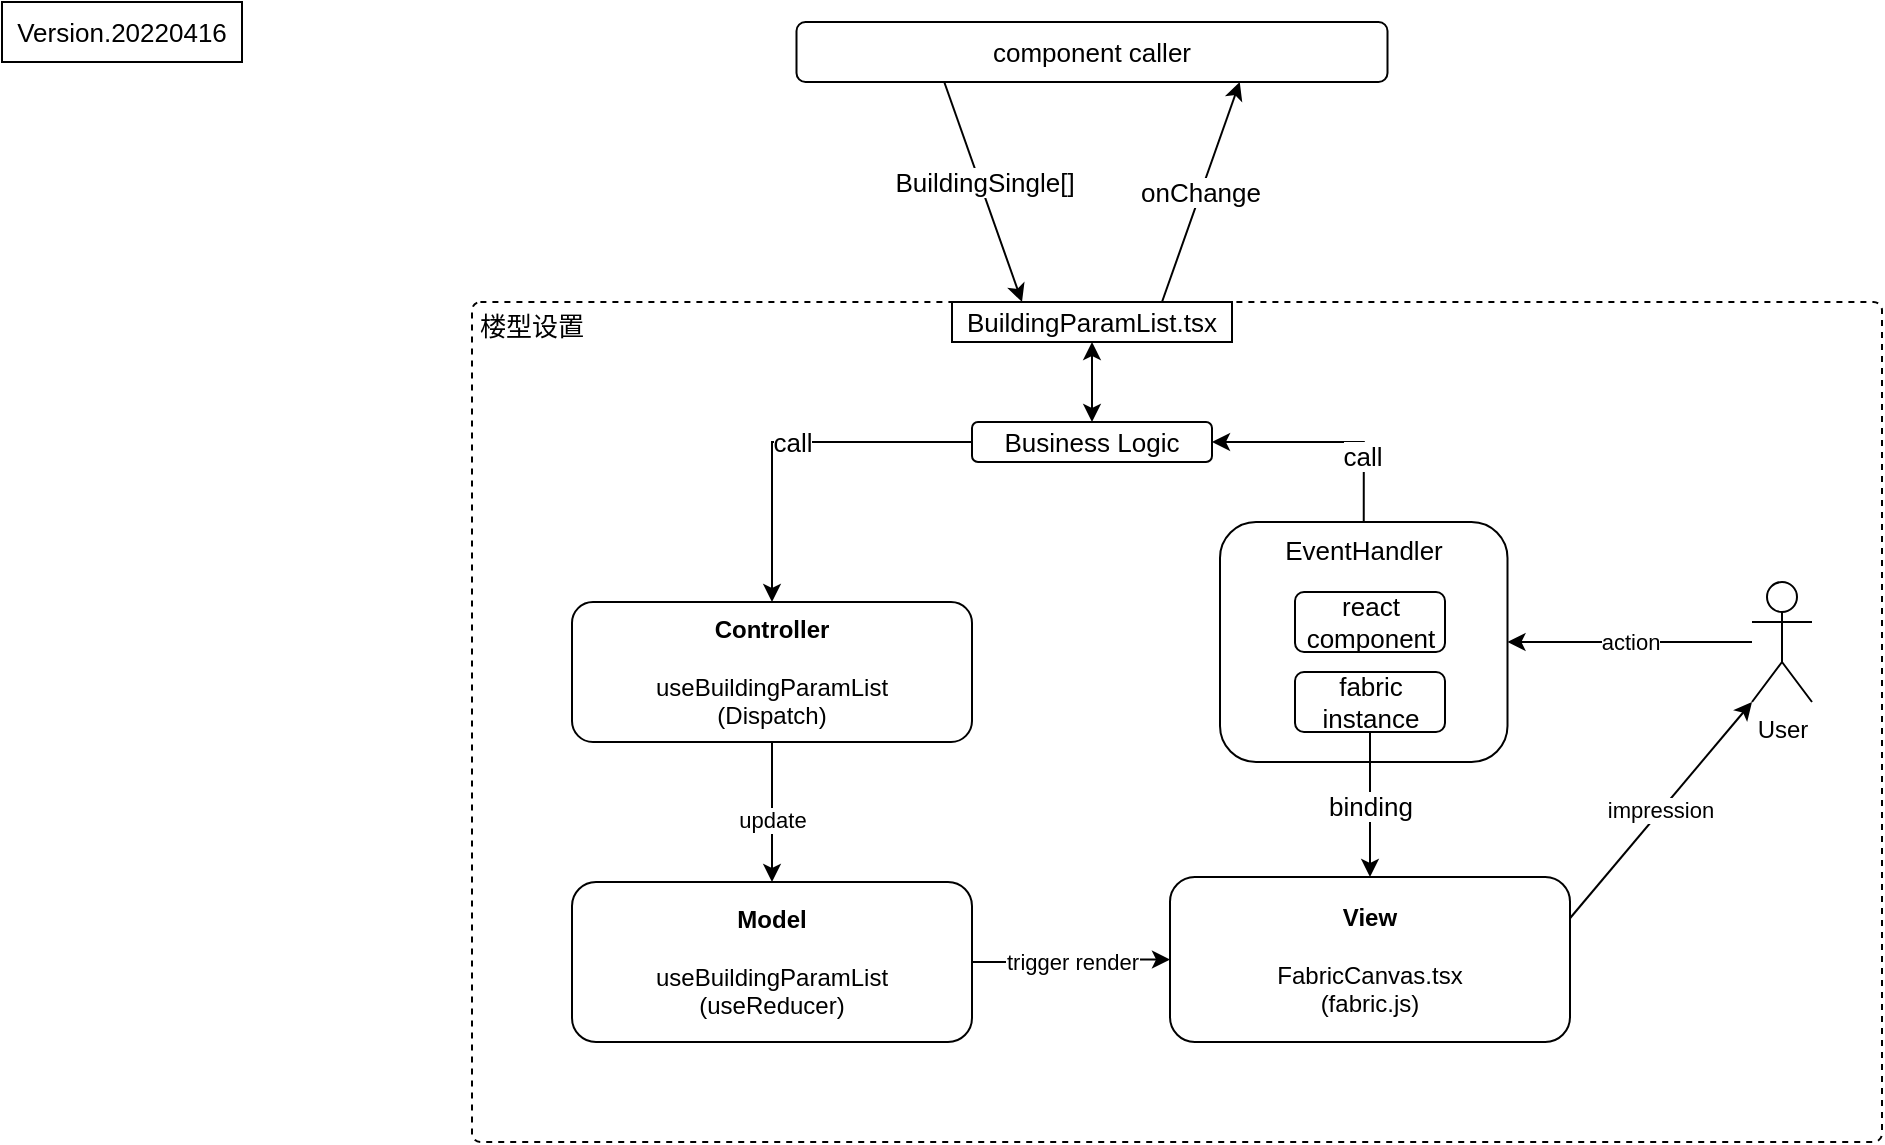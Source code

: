 <mxfile version="17.4.5" type="github">
  <diagram id="iNAbT4ZjKwSS9VTHxPly" name="Page-1">
    <mxGraphModel dx="1426" dy="705" grid="1" gridSize="10" guides="1" tooltips="1" connect="1" arrows="1" fold="1" page="1" pageScale="1" pageWidth="1169" pageHeight="827" math="0" shadow="0">
      <root>
        <mxCell id="0" />
        <mxCell id="1" parent="0" />
        <mxCell id="yi1e-nU_LknlOLcjZhY8-31" value="楼型设置" style="rounded=1;whiteSpace=wrap;html=1;labelBorderColor=none;fontSize=13;fillColor=none;dashed=1;align=left;verticalAlign=top;arcSize=1;spacing=0;spacingLeft=4;" vertex="1" parent="1">
          <mxGeometry x="245" y="160" width="705" height="420" as="geometry" />
        </mxCell>
        <mxCell id="yi1e-nU_LknlOLcjZhY8-15" style="edgeStyle=orthogonalEdgeStyle;rounded=0;orthogonalLoop=1;jettySize=auto;html=1;exitX=0.5;exitY=1;exitDx=0;exitDy=0;entryX=0.5;entryY=0;entryDx=0;entryDy=0;" edge="1" parent="1" source="yi1e-nU_LknlOLcjZhY8-1" target="yi1e-nU_LknlOLcjZhY8-4">
          <mxGeometry relative="1" as="geometry" />
        </mxCell>
        <mxCell id="yi1e-nU_LknlOLcjZhY8-16" value="update" style="edgeLabel;html=1;align=center;verticalAlign=middle;resizable=0;points=[];" vertex="1" connectable="0" parent="yi1e-nU_LknlOLcjZhY8-15">
          <mxGeometry x="0.094" relative="1" as="geometry">
            <mxPoint as="offset" />
          </mxGeometry>
        </mxCell>
        <mxCell id="yi1e-nU_LknlOLcjZhY8-1" value="&lt;b&gt;Controller&lt;/b&gt;&lt;br&gt;&lt;br&gt;useBuildingParamList&lt;br&gt;(Dispatch)" style="rounded=1;whiteSpace=wrap;html=1;fillColor=none;" vertex="1" parent="1">
          <mxGeometry x="295" y="310" width="200" height="70" as="geometry" />
        </mxCell>
        <mxCell id="yi1e-nU_LknlOLcjZhY8-2" value="User" style="shape=umlActor;verticalLabelPosition=bottom;verticalAlign=top;html=1;outlineConnect=0;fillColor=none;" vertex="1" parent="1">
          <mxGeometry x="885" y="300" width="30" height="60" as="geometry" />
        </mxCell>
        <mxCell id="yi1e-nU_LknlOLcjZhY8-14" value="trigger render" style="edgeStyle=orthogonalEdgeStyle;rounded=0;orthogonalLoop=1;jettySize=auto;html=1;exitX=1;exitY=0.5;exitDx=0;exitDy=0;entryX=0;entryY=0.5;entryDx=0;entryDy=0;" edge="1" parent="1" source="yi1e-nU_LknlOLcjZhY8-4" target="yi1e-nU_LknlOLcjZhY8-5">
          <mxGeometry relative="1" as="geometry" />
        </mxCell>
        <mxCell id="yi1e-nU_LknlOLcjZhY8-4" value="&lt;b&gt;Model&lt;br&gt;&lt;br&gt;&lt;/b&gt;useBuildingParamList&lt;br&gt;(useReducer)" style="rounded=1;whiteSpace=wrap;html=1;fillColor=none;" vertex="1" parent="1">
          <mxGeometry x="295" y="450" width="200" height="80" as="geometry" />
        </mxCell>
        <mxCell id="yi1e-nU_LknlOLcjZhY8-6" value="impression" style="endArrow=classic;html=1;rounded=0;exitX=1;exitY=0.25;exitDx=0;exitDy=0;entryX=0;entryY=1;entryDx=0;entryDy=0;entryPerimeter=0;" edge="1" parent="1" source="yi1e-nU_LknlOLcjZhY8-5" target="yi1e-nU_LknlOLcjZhY8-2">
          <mxGeometry width="50" height="50" relative="1" as="geometry">
            <mxPoint x="535" y="380" as="sourcePoint" />
            <mxPoint x="585" y="330" as="targetPoint" />
          </mxGeometry>
        </mxCell>
        <mxCell id="yi1e-nU_LknlOLcjZhY8-7" value="action" style="endArrow=classic;html=1;rounded=0;entryX=1;entryY=0.5;entryDx=0;entryDy=0;" edge="1" parent="1" source="yi1e-nU_LknlOLcjZhY8-2" target="yi1e-nU_LknlOLcjZhY8-21">
          <mxGeometry width="50" height="50" relative="1" as="geometry">
            <mxPoint x="535" y="380" as="sourcePoint" />
            <mxPoint x="765.0" y="438.167" as="targetPoint" />
          </mxGeometry>
        </mxCell>
        <mxCell id="yi1e-nU_LknlOLcjZhY8-9" value="" style="group" vertex="1" connectable="0" parent="1">
          <mxGeometry x="594" y="420" width="200" height="110" as="geometry" />
        </mxCell>
        <mxCell id="yi1e-nU_LknlOLcjZhY8-5" value="&lt;b&gt;View&lt;br&gt;&lt;/b&gt;&lt;br&gt;FabricCanvas.tsx&lt;br&gt;(fabric.js)" style="rounded=1;whiteSpace=wrap;html=1;fillColor=none;" vertex="1" parent="yi1e-nU_LknlOLcjZhY8-9">
          <mxGeometry y="27.5" width="200" height="82.5" as="geometry" />
        </mxCell>
        <mxCell id="yi1e-nU_LknlOLcjZhY8-18" value="call" style="edgeStyle=orthogonalEdgeStyle;rounded=0;orthogonalLoop=1;jettySize=auto;html=1;exitX=0;exitY=0.5;exitDx=0;exitDy=0;entryX=0.5;entryY=0;entryDx=0;entryDy=0;labelBackgroundColor=default;labelBorderColor=none;fontSize=13;" edge="1" parent="1" source="yi1e-nU_LknlOLcjZhY8-17" target="yi1e-nU_LknlOLcjZhY8-1">
          <mxGeometry relative="1" as="geometry" />
        </mxCell>
        <mxCell id="yi1e-nU_LknlOLcjZhY8-17" value="Business Logic" style="rounded=1;whiteSpace=wrap;html=1;fontSize=13;fillColor=none;" vertex="1" parent="1">
          <mxGeometry x="495" y="220" width="120" height="20" as="geometry" />
        </mxCell>
        <mxCell id="yi1e-nU_LknlOLcjZhY8-26" value="" style="group" vertex="1" connectable="0" parent="1">
          <mxGeometry x="619" y="270" width="150" height="140" as="geometry" />
        </mxCell>
        <mxCell id="yi1e-nU_LknlOLcjZhY8-21" value="EventHandler" style="rounded=1;whiteSpace=wrap;html=1;fontSize=13;fillColor=none;labelBorderColor=none;verticalAlign=top;align=center;" vertex="1" parent="yi1e-nU_LknlOLcjZhY8-26">
          <mxGeometry width="143.75" height="120" as="geometry" />
        </mxCell>
        <mxCell id="yi1e-nU_LknlOLcjZhY8-24" value="" style="group" vertex="1" connectable="0" parent="yi1e-nU_LknlOLcjZhY8-26">
          <mxGeometry x="37.5" y="35" width="75" height="70" as="geometry" />
        </mxCell>
        <mxCell id="yi1e-nU_LknlOLcjZhY8-22" value="fabric instance" style="rounded=1;whiteSpace=wrap;html=1;labelBorderColor=none;fontSize=13;fillColor=none;" vertex="1" parent="yi1e-nU_LknlOLcjZhY8-24">
          <mxGeometry y="40" width="75" height="30" as="geometry" />
        </mxCell>
        <mxCell id="yi1e-nU_LknlOLcjZhY8-23" value="react component" style="rounded=1;whiteSpace=wrap;html=1;labelBorderColor=none;fontSize=13;fillColor=none;" vertex="1" parent="yi1e-nU_LknlOLcjZhY8-24">
          <mxGeometry width="75" height="30" as="geometry" />
        </mxCell>
        <mxCell id="yi1e-nU_LknlOLcjZhY8-27" value="binding" style="edgeStyle=orthogonalEdgeStyle;rounded=0;orthogonalLoop=1;jettySize=auto;html=1;exitX=0.5;exitY=1;exitDx=0;exitDy=0;entryX=0.5;entryY=0;entryDx=0;entryDy=0;labelBackgroundColor=default;labelBorderColor=none;fontSize=13;" edge="1" parent="1" source="yi1e-nU_LknlOLcjZhY8-22" target="yi1e-nU_LknlOLcjZhY8-5">
          <mxGeometry relative="1" as="geometry" />
        </mxCell>
        <mxCell id="yi1e-nU_LknlOLcjZhY8-28" style="edgeStyle=orthogonalEdgeStyle;rounded=0;orthogonalLoop=1;jettySize=auto;html=1;exitX=0.5;exitY=0;exitDx=0;exitDy=0;labelBackgroundColor=default;labelBorderColor=none;fontSize=13;entryX=1;entryY=0.5;entryDx=0;entryDy=0;" edge="1" parent="1" source="yi1e-nU_LknlOLcjZhY8-21" target="yi1e-nU_LknlOLcjZhY8-17">
          <mxGeometry relative="1" as="geometry" />
        </mxCell>
        <mxCell id="yi1e-nU_LknlOLcjZhY8-30" value="call" style="edgeLabel;html=1;align=center;verticalAlign=middle;resizable=0;points=[];fontSize=13;" vertex="1" connectable="0" parent="yi1e-nU_LknlOLcjZhY8-28">
          <mxGeometry x="-0.427" y="1" relative="1" as="geometry">
            <mxPoint as="offset" />
          </mxGeometry>
        </mxCell>
        <mxCell id="yi1e-nU_LknlOLcjZhY8-32" value="Version.20220416" style="rounded=0;whiteSpace=wrap;html=1;labelBorderColor=none;fontSize=13;fillColor=none;" vertex="1" parent="1">
          <mxGeometry x="10" y="10" width="120" height="30" as="geometry" />
        </mxCell>
        <mxCell id="yi1e-nU_LknlOLcjZhY8-33" value="component caller" style="rounded=1;whiteSpace=wrap;html=1;labelBorderColor=none;fontSize=13;fillColor=none;" vertex="1" parent="1">
          <mxGeometry x="407.25" y="20" width="295.5" height="30" as="geometry" />
        </mxCell>
        <mxCell id="yi1e-nU_LknlOLcjZhY8-34" value="" style="endArrow=classic;html=1;rounded=0;labelBackgroundColor=default;labelBorderColor=none;fontSize=13;exitX=0.25;exitY=1;exitDx=0;exitDy=0;entryX=0.25;entryY=0;entryDx=0;entryDy=0;" edge="1" parent="1" source="yi1e-nU_LknlOLcjZhY8-33" target="yi1e-nU_LknlOLcjZhY8-38">
          <mxGeometry width="50" height="50" relative="1" as="geometry">
            <mxPoint x="560" y="320" as="sourcePoint" />
            <mxPoint x="511" y="150" as="targetPoint" />
          </mxGeometry>
        </mxCell>
        <mxCell id="yi1e-nU_LknlOLcjZhY8-36" value="BuildingSingle[]" style="edgeLabel;html=1;align=center;verticalAlign=middle;resizable=0;points=[];fontSize=13;" vertex="1" connectable="0" parent="yi1e-nU_LknlOLcjZhY8-34">
          <mxGeometry x="-0.084" y="2" relative="1" as="geometry">
            <mxPoint as="offset" />
          </mxGeometry>
        </mxCell>
        <mxCell id="yi1e-nU_LknlOLcjZhY8-35" value="onChange" style="endArrow=classic;html=1;rounded=0;labelBackgroundColor=default;labelBorderColor=none;fontSize=13;entryX=0.75;entryY=1;entryDx=0;entryDy=0;exitX=0.75;exitY=0;exitDx=0;exitDy=0;" edge="1" parent="1" source="yi1e-nU_LknlOLcjZhY8-38" target="yi1e-nU_LknlOLcjZhY8-33">
          <mxGeometry width="50" height="50" relative="1" as="geometry">
            <mxPoint x="660" y="150" as="sourcePoint" />
            <mxPoint x="533.12" y="167.06" as="targetPoint" />
          </mxGeometry>
        </mxCell>
        <mxCell id="yi1e-nU_LknlOLcjZhY8-38" value="BuildingParamList.tsx" style="rounded=0;whiteSpace=wrap;html=1;labelBorderColor=none;fontSize=13;fillColor=none;" vertex="1" parent="1">
          <mxGeometry x="485" y="160" width="140" height="20" as="geometry" />
        </mxCell>
        <mxCell id="yi1e-nU_LknlOLcjZhY8-39" value="" style="endArrow=classic;startArrow=classic;html=1;rounded=0;labelBackgroundColor=default;labelBorderColor=none;fontSize=13;entryX=0.5;entryY=1;entryDx=0;entryDy=0;" edge="1" parent="1" target="yi1e-nU_LknlOLcjZhY8-38">
          <mxGeometry width="50" height="50" relative="1" as="geometry">
            <mxPoint x="555" y="220" as="sourcePoint" />
            <mxPoint x="610" y="330" as="targetPoint" />
          </mxGeometry>
        </mxCell>
      </root>
    </mxGraphModel>
  </diagram>
</mxfile>
